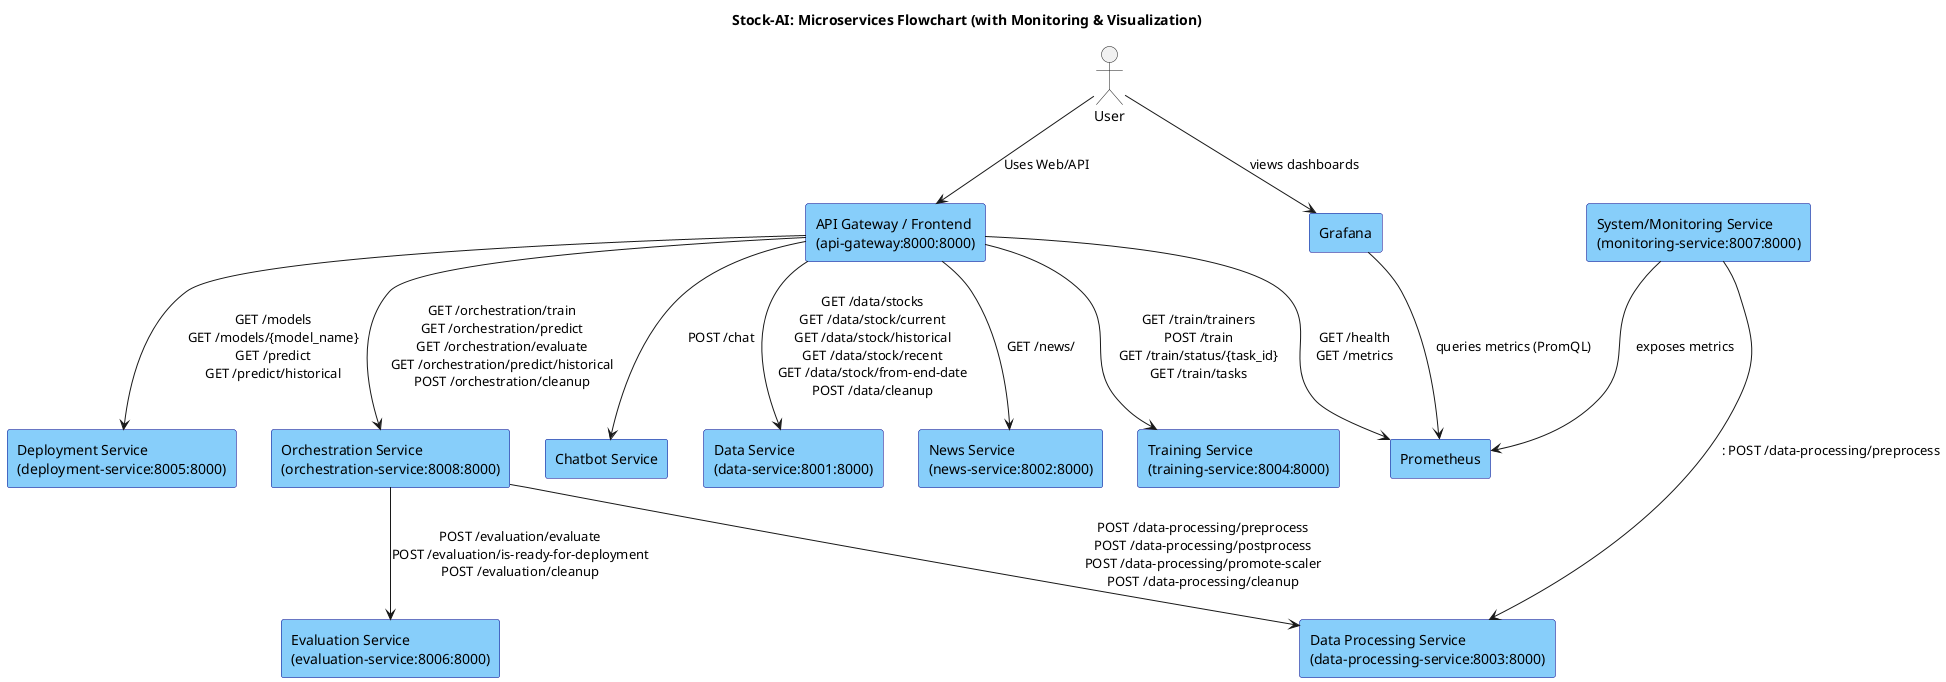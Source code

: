 @startuml Microservices_Flowchart

title Stock-AI: Microservices Flowchart (with Monitoring & Visualization)

skinparam rectangle {
  BackgroundColor LightSkyBlue
  BorderColor DarkBlue
  FontColor Black
}

actor User as user

rectangle "API Gateway / Frontend\n(api-gateway:8000:8000)" as gateway
rectangle "Data Service\n(data-service:8001:8000)" as data
rectangle "News Service\n(news-service:8002:8000)" as news
rectangle "Data Processing Service\n(data-processing-service:8003:8000)" as dataProcessing
rectangle "Training Service\n(training-service:8004:8000)" as training
rectangle "Deployment Service\n(deployment-service:8005:8000)" as deployment
rectangle "Evaluation Service\n(evaluation-service:8006:8000)" as evaluation
rectangle "System/Monitoring Service\n(monitoring-service:8007:8000)" as monitoring
rectangle "Orchestration Service\n(orchestration-service:8008:8000)" as orchestration
rectangle "Chatbot Service" as chatbot
rectangle "Prometheus" as prometheus
rectangle "Grafana" as grafana

user --> gateway : Uses Web/API

gateway --> data : GET /data/stocks\nGET /data/stock/current\nGET /data/stock/historical\nGET /data/stock/recent\nGET /data/stock/from-end-date\nPOST /data/cleanup
gateway --> news : GET /news/
orchestration --> dataProcessing : POST /data-processing/preprocess\nPOST /data-processing/postprocess\nPOST /data-processing/promote-scaler\nPOST /data-processing/cleanup
gateway --> training : GET /train/trainers\nPOST /train\nGET /train/status/{task_id}\nGET /train/tasks
gateway --> deployment : GET /models\nGET /models/{model_name}\nGET /predict\nGET /predict/historical
orchestration --> evaluation : POST /evaluation/evaluate\nPOST /evaluation/is-ready-for-deployment\nPOST /evaluation/cleanup
gateway --> orchestration : GET /orchestration/train\nGET /orchestration/predict\nGET /orchestration/evaluate\nGET /orchestration/predict/historical\nPOST /orchestration/cleanup
gateway --> chatbot : POST /chat\n
gateway --> prometheus : GET /health\nGET /metrics
monitoring --> dataProcessing: : POST /data-processing/preprocess\n

' Monitoring flow
monitoring --> prometheus : exposes metrics
grafana --> prometheus : queries metrics (PromQL)
user --> grafana : views dashboards

@enduml
